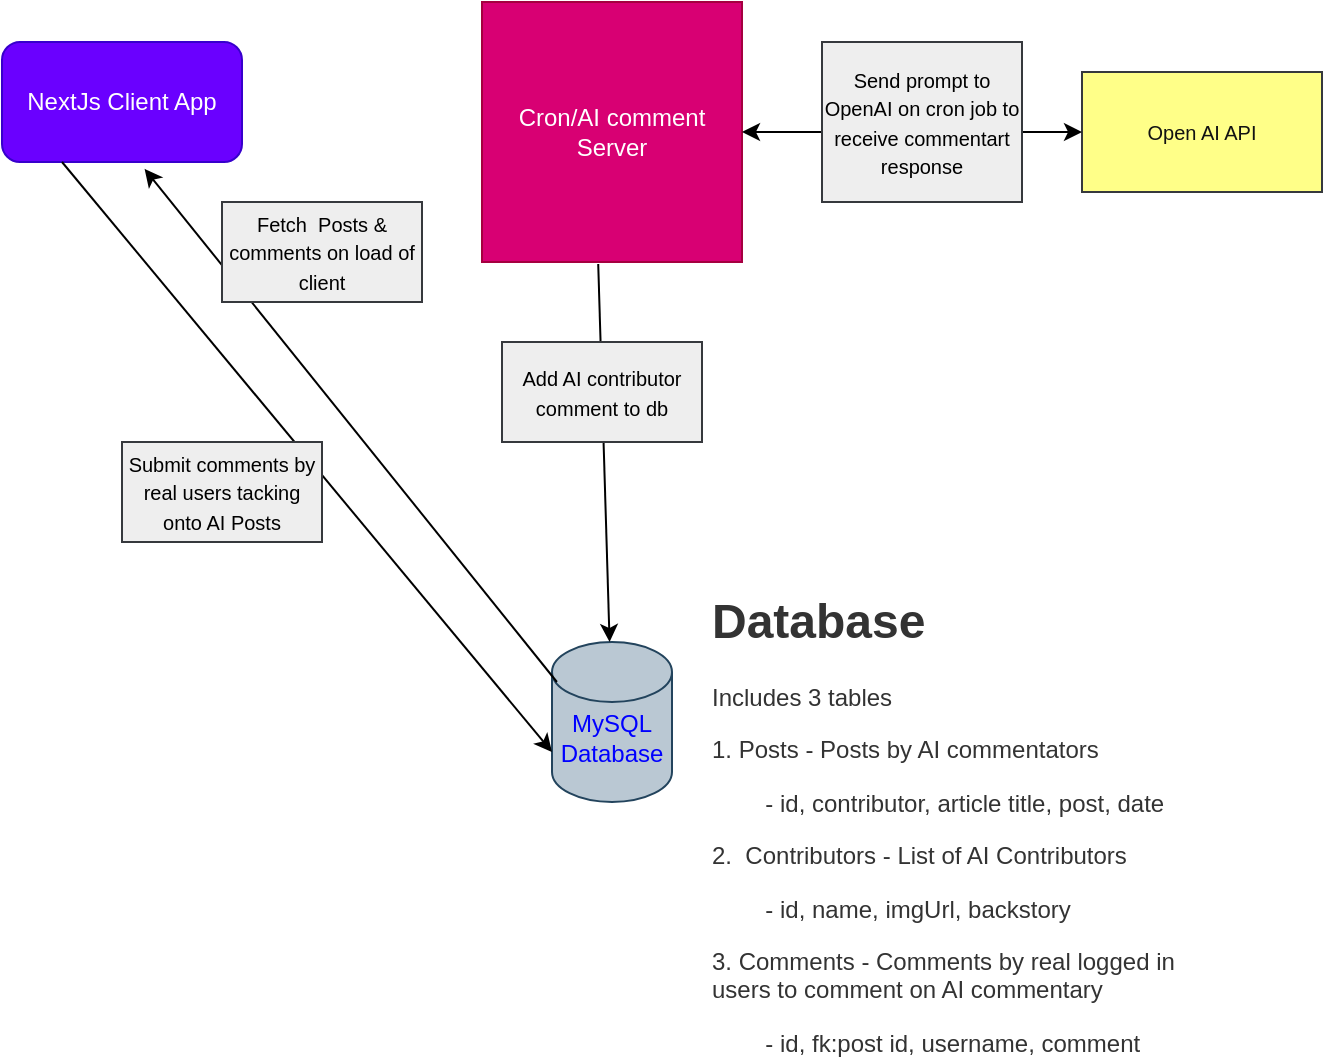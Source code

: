 <mxfile>
    <diagram id="vlCf7v_mHkslH1NqjxCI" name="Page-1">
        <mxGraphModel dx="706" dy="480" grid="1" gridSize="10" guides="1" tooltips="1" connect="1" arrows="1" fold="1" page="1" pageScale="1" pageWidth="850" pageHeight="1100" math="0" shadow="0">
            <root>
                <mxCell id="0"/>
                <mxCell id="1" parent="0"/>
                <mxCell id="2" value="" style="shape=cylinder3;whiteSpace=wrap;html=1;boundedLbl=1;backgroundOutline=1;size=15;fillColor=#bac8d3;strokeColor=#23445d;" vertex="1" parent="1">
                    <mxGeometry x="395" y="380" width="60" height="80" as="geometry"/>
                </mxCell>
                <mxCell id="3" value="&lt;font color=&quot;#0000ff&quot;&gt;MySQL Database&lt;/font&gt;" style="text;html=1;strokeColor=none;fillColor=none;align=center;verticalAlign=middle;whiteSpace=wrap;rounded=0;" vertex="1" parent="1">
                    <mxGeometry x="395" y="420" width="60" height="15" as="geometry"/>
                </mxCell>
                <mxCell id="4" value="&lt;h1&gt;Database&lt;/h1&gt;&lt;p&gt;Includes 3 tables&lt;/p&gt;&lt;p&gt;1. Posts - Posts by AI commentators&lt;/p&gt;&lt;p&gt;&lt;span style=&quot;white-space: pre;&quot;&gt;&#9;&lt;/span&gt;- id, contributor, article title, post, date&lt;br&gt;&lt;/p&gt;&lt;p&gt;2.&amp;nbsp; Contributors - List of AI Contributors&lt;/p&gt;&lt;p&gt;&lt;span style=&quot;white-space: pre;&quot;&gt;&#9;&lt;/span&gt;- id, name, imgUrl, backstory&lt;/p&gt;&lt;p&gt;3. Comments - Comments by real logged in users to comment on AI commentary&lt;/p&gt;&lt;p&gt;&lt;span style=&quot;white-space: pre;&quot;&gt;&#9;&lt;/span&gt;- id, fk:post id, username, comment&lt;br&gt;&lt;/p&gt;" style="text;html=1;strokeColor=none;fillColor=#FFFFFF;spacing=5;spacingTop=-20;whiteSpace=wrap;overflow=hidden;rounded=0;fontColor=#333333;" vertex="1" parent="1">
                    <mxGeometry x="470" y="350" width="270" height="240" as="geometry"/>
                </mxCell>
                <mxCell id="11" value="NextJs Client App" style="rounded=1;whiteSpace=wrap;html=1;fillColor=#6a00ff;strokeColor=#3700CC;fontColor=#ffffff;" vertex="1" parent="1">
                    <mxGeometry x="120" y="80" width="120" height="60" as="geometry"/>
                </mxCell>
                <mxCell id="12" value="Cron/AI comment Server" style="whiteSpace=wrap;html=1;aspect=fixed;fontColor=#ffffff;fillColor=#d80073;strokeColor=#A50040;" vertex="1" parent="1">
                    <mxGeometry x="360" y="60" width="130" height="130" as="geometry"/>
                </mxCell>
                <mxCell id="14" value="" style="endArrow=classic;html=1;fontColor=#333333;entryX=0;entryY=1;entryDx=0;entryDy=0;exitX=0.25;exitY=1;exitDx=0;exitDy=0;" edge="1" parent="1" source="11" target="3">
                    <mxGeometry width="50" height="50" relative="1" as="geometry">
                        <mxPoint x="150" y="150" as="sourcePoint"/>
                        <mxPoint x="380" y="431.379" as="targetPoint"/>
                    </mxGeometry>
                </mxCell>
                <mxCell id="15" value="" style="endArrow=classic;html=1;fontColor=#333333;exitX=0.041;exitY=0.25;exitDx=0;exitDy=0;exitPerimeter=0;entryX=0.594;entryY=1.057;entryDx=0;entryDy=0;entryPerimeter=0;" edge="1" parent="1" source="2" target="11">
                    <mxGeometry width="50" height="50" relative="1" as="geometry">
                        <mxPoint x="380" y="390" as="sourcePoint"/>
                        <mxPoint x="200" y="150" as="targetPoint"/>
                    </mxGeometry>
                </mxCell>
                <mxCell id="16" value="" style="endArrow=classic;html=1;fontColor=#333333;exitX=0.447;exitY=1.008;exitDx=0;exitDy=0;exitPerimeter=0;" edge="1" parent="1" source="12" target="2">
                    <mxGeometry width="50" height="50" relative="1" as="geometry">
                        <mxPoint x="400" y="250" as="sourcePoint"/>
                        <mxPoint x="420" y="370" as="targetPoint"/>
                    </mxGeometry>
                </mxCell>
                <mxCell id="17" value="&lt;font style=&quot;font-size: 10px;&quot;&gt;Add AI contributor comment to db&lt;/font&gt;" style="text;html=1;align=center;verticalAlign=middle;whiteSpace=wrap;rounded=0;fillColor=#eeeeee;strokeColor=#36393d;fontColor=#000000;" vertex="1" parent="1">
                    <mxGeometry x="370" y="230" width="100" height="50" as="geometry"/>
                </mxCell>
                <mxCell id="18" value="&lt;font color=&quot;#121212&quot;&gt;Open AI API&lt;/font&gt;" style="rounded=0;whiteSpace=wrap;html=1;fontSize=10;fillColor=#ffff88;strokeColor=#36393d;" vertex="1" parent="1">
                    <mxGeometry x="660" y="95" width="120" height="60" as="geometry"/>
                </mxCell>
                <mxCell id="19" value="" style="endArrow=classic;startArrow=classic;html=1;fontSize=10;fontColor=#121212;entryX=0;entryY=0.5;entryDx=0;entryDy=0;exitX=1;exitY=0.5;exitDx=0;exitDy=0;" edge="1" parent="1" source="12" target="18">
                    <mxGeometry width="50" height="50" relative="1" as="geometry">
                        <mxPoint x="520" y="150" as="sourcePoint"/>
                        <mxPoint x="570" y="100" as="targetPoint"/>
                    </mxGeometry>
                </mxCell>
                <mxCell id="20" value="&lt;span style=&quot;font-size: 10px;&quot;&gt;Send prompt to OpenAI on cron job to receive commentart response&lt;/span&gt;" style="text;html=1;align=center;verticalAlign=middle;whiteSpace=wrap;rounded=0;fillColor=#eeeeee;strokeColor=#36393d;fontColor=#000000;" vertex="1" parent="1">
                    <mxGeometry x="530" y="80" width="100" height="80" as="geometry"/>
                </mxCell>
                <mxCell id="21" value="&lt;font style=&quot;font-size: 10px;&quot;&gt;Fetch&amp;nbsp; Posts &amp;amp; comments on load of client&lt;/font&gt;" style="text;html=1;align=center;verticalAlign=middle;whiteSpace=wrap;rounded=0;fillColor=#eeeeee;strokeColor=#36393d;fontColor=#000000;" vertex="1" parent="1">
                    <mxGeometry x="230" y="160" width="100" height="50" as="geometry"/>
                </mxCell>
                <mxCell id="22" value="&lt;font style=&quot;font-size: 10px;&quot;&gt;Submit comments by real users tacking onto AI Posts&lt;/font&gt;" style="text;html=1;align=center;verticalAlign=middle;whiteSpace=wrap;rounded=0;fillColor=#eeeeee;strokeColor=#36393d;fontColor=#000000;" vertex="1" parent="1">
                    <mxGeometry x="180" y="280" width="100" height="50" as="geometry"/>
                </mxCell>
            </root>
        </mxGraphModel>
    </diagram>
</mxfile>